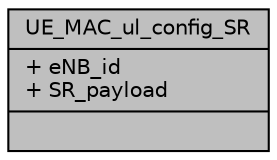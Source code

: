 digraph "UE_MAC_ul_config_SR"
{
 // LATEX_PDF_SIZE
  edge [fontname="Helvetica",fontsize="10",labelfontname="Helvetica",labelfontsize="10"];
  node [fontname="Helvetica",fontsize="10",shape=record];
  Node1 [label="{UE_MAC_ul_config_SR\n|+ eNB_id\l+ SR_payload\l|}",height=0.2,width=0.4,color="black", fillcolor="grey75", style="filled", fontcolor="black",tooltip=" "];
}
